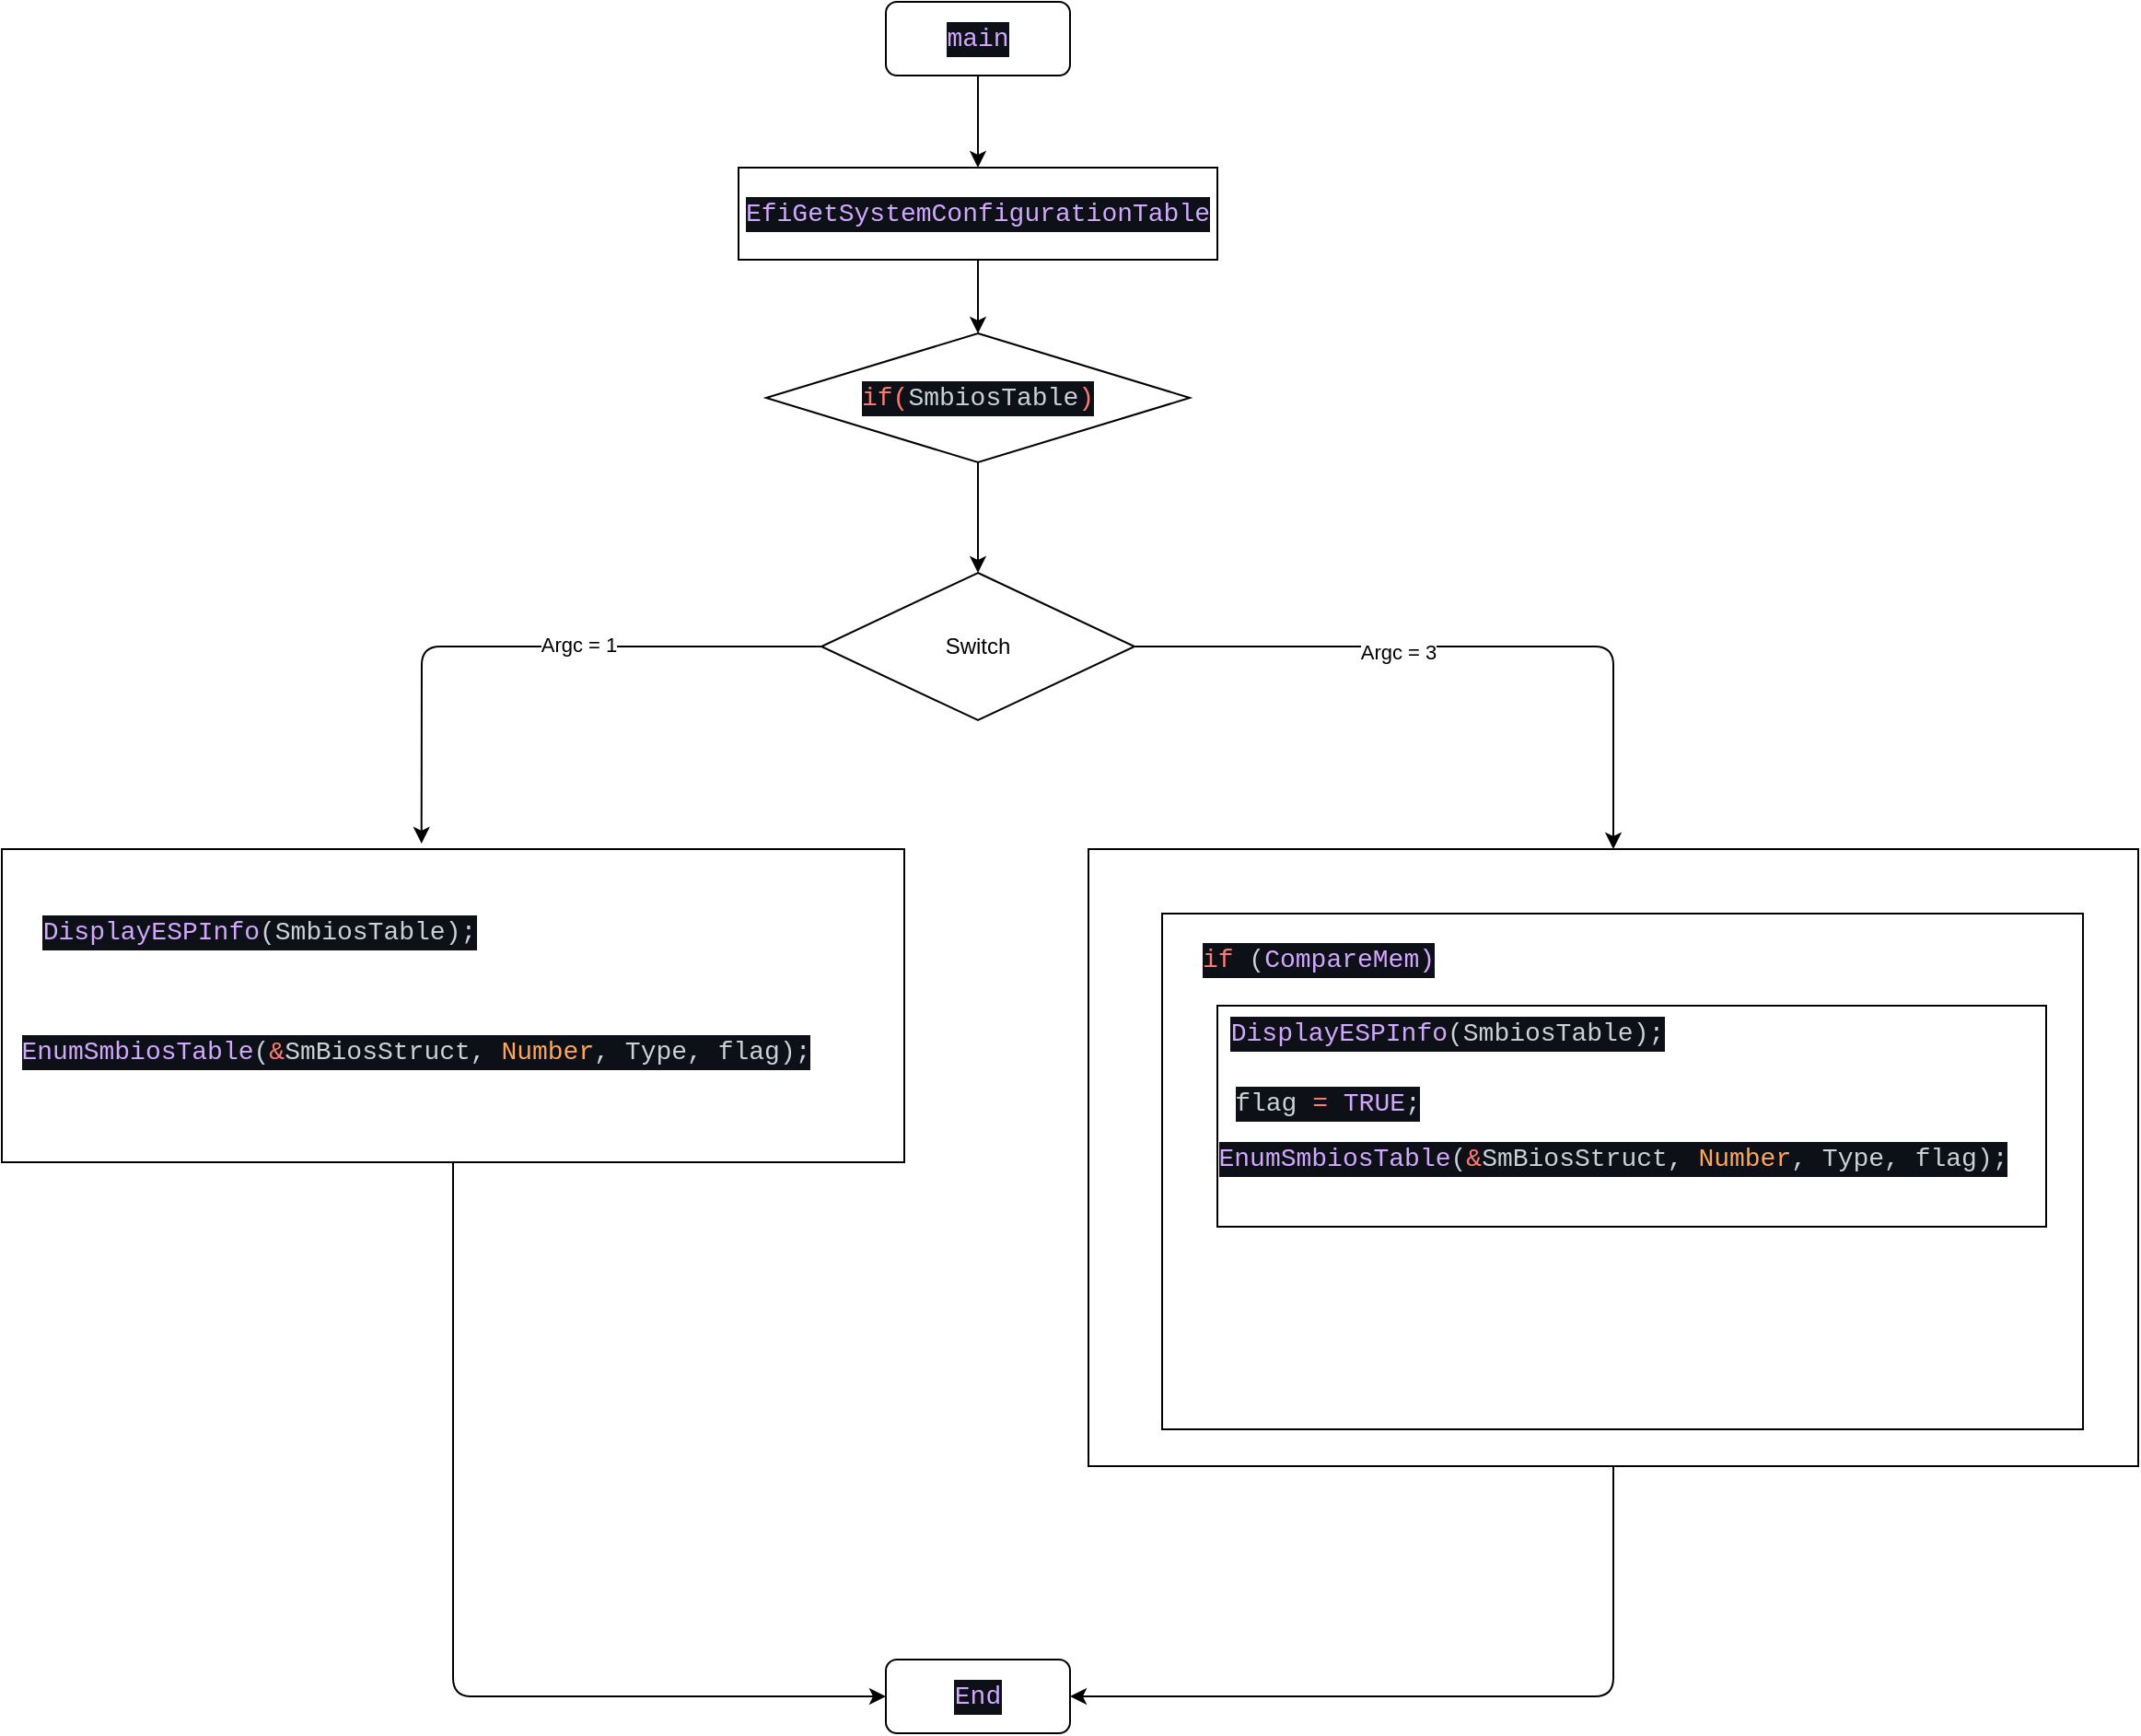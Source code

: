 <mxfile>
    <diagram id="gUL5vXk1my7mjgV0v5sP" name="Page-1">
        <mxGraphModel dx="1418" dy="478" grid="1" gridSize="10" guides="1" tooltips="1" connect="1" arrows="1" fold="1" page="1" pageScale="1" pageWidth="850" pageHeight="1100" math="0" shadow="0">
            <root>
                <mxCell id="0"/>
                <mxCell id="1" parent="0"/>
                <mxCell id="21" style="edgeStyle=none;html=1;exitX=0.5;exitY=1;exitDx=0;exitDy=0;entryX=0.5;entryY=0;entryDx=0;entryDy=0;" edge="1" parent="1" source="2" target="5">
                    <mxGeometry relative="1" as="geometry"/>
                </mxCell>
                <mxCell id="2" value="&lt;div style=&quot;color: rgb(201 , 209 , 217) ; background-color: rgb(13 , 17 , 23) ; font-family: &amp;#34;consolas&amp;#34; , &amp;#34;courier new&amp;#34; , monospace ; font-size: 14px ; line-height: 19px&quot;&gt;&lt;span style=&quot;color: #d2a8ff&quot;&gt;main&lt;/span&gt;&lt;/div&gt;" style="rounded=1;whiteSpace=wrap;html=1;" vertex="1" parent="1">
                    <mxGeometry x="320" y="90" width="100" height="40" as="geometry"/>
                </mxCell>
                <mxCell id="25" style="edgeStyle=none;html=1;exitX=0;exitY=0.5;exitDx=0;exitDy=0;entryX=0.465;entryY=-0.018;entryDx=0;entryDy=0;entryPerimeter=0;" edge="1" parent="1" source="3" target="7">
                    <mxGeometry relative="1" as="geometry">
                        <Array as="points">
                            <mxPoint x="68" y="440"/>
                        </Array>
                    </mxGeometry>
                </mxCell>
                <mxCell id="33" value="Argc = 1" style="edgeLabel;html=1;align=center;verticalAlign=middle;resizable=0;points=[];" vertex="1" connectable="0" parent="25">
                    <mxGeometry x="-0.184" y="-1" relative="1" as="geometry">
                        <mxPoint as="offset"/>
                    </mxGeometry>
                </mxCell>
                <mxCell id="26" style="edgeStyle=none;html=1;exitX=1;exitY=0.5;exitDx=0;exitDy=0;entryX=0.5;entryY=0;entryDx=0;entryDy=0;" edge="1" parent="1" source="3" target="10">
                    <mxGeometry relative="1" as="geometry">
                        <mxPoint x="740" y="540" as="targetPoint"/>
                        <Array as="points">
                            <mxPoint x="715" y="440"/>
                        </Array>
                    </mxGeometry>
                </mxCell>
                <mxCell id="34" value="Argc = 3" style="edgeLabel;html=1;align=center;verticalAlign=middle;resizable=0;points=[];" vertex="1" connectable="0" parent="26">
                    <mxGeometry x="-0.231" y="-3" relative="1" as="geometry">
                        <mxPoint as="offset"/>
                    </mxGeometry>
                </mxCell>
                <mxCell id="3" value="Switch" style="rhombus;whiteSpace=wrap;html=1;" vertex="1" parent="1">
                    <mxGeometry x="285" y="400" width="170" height="80" as="geometry"/>
                </mxCell>
                <mxCell id="22" style="edgeStyle=none;html=1;exitX=0.5;exitY=1;exitDx=0;exitDy=0;entryX=0.5;entryY=0;entryDx=0;entryDy=0;" edge="1" parent="1" source="5" target="6">
                    <mxGeometry relative="1" as="geometry"/>
                </mxCell>
                <mxCell id="5" value="&lt;div style=&quot;color: rgb(201 , 209 , 217) ; background-color: rgb(13 , 17 , 23) ; font-family: &amp;#34;consolas&amp;#34; , &amp;#34;courier new&amp;#34; , monospace ; font-size: 14px ; line-height: 19px&quot;&gt;&lt;span style=&quot;color: #d2a8ff&quot;&gt;EfiGetSystemConfigurationTable&lt;/span&gt;&lt;/div&gt;" style="rounded=0;whiteSpace=wrap;html=1;" vertex="1" parent="1">
                    <mxGeometry x="240" y="180" width="260" height="50" as="geometry"/>
                </mxCell>
                <mxCell id="27" style="edgeStyle=none;html=1;exitX=0.5;exitY=1;exitDx=0;exitDy=0;entryX=0.5;entryY=0;entryDx=0;entryDy=0;" edge="1" parent="1" source="6" target="3">
                    <mxGeometry relative="1" as="geometry"/>
                </mxCell>
                <mxCell id="6" value="&lt;div style=&quot;color: rgb(201 , 209 , 217) ; background-color: rgb(13 , 17 , 23) ; font-family: &amp;#34;consolas&amp;#34; , &amp;#34;courier new&amp;#34; , monospace ; font-size: 14px ; line-height: 19px&quot;&gt;&lt;span style=&quot;color: #ff7b72&quot;&gt;if(&lt;/span&gt;&lt;span style=&quot;font-family: &amp;#34;consolas&amp;#34; , &amp;#34;courier new&amp;#34; , monospace&quot;&gt;SmbiosTable&lt;/span&gt;&lt;span style=&quot;color: rgb(255 , 123 , 114)&quot;&gt;)&lt;/span&gt;&lt;/div&gt;" style="rhombus;whiteSpace=wrap;html=1;" vertex="1" parent="1">
                    <mxGeometry x="255" y="270" width="230" height="70" as="geometry"/>
                </mxCell>
                <mxCell id="32" style="edgeStyle=none;html=1;exitX=0.5;exitY=1;exitDx=0;exitDy=0;entryX=0;entryY=0.5;entryDx=0;entryDy=0;" edge="1" parent="1" source="7" target="30">
                    <mxGeometry relative="1" as="geometry">
                        <Array as="points">
                            <mxPoint x="85" y="1010"/>
                        </Array>
                    </mxGeometry>
                </mxCell>
                <mxCell id="7" value="" style="rounded=0;whiteSpace=wrap;html=1;" vertex="1" parent="1">
                    <mxGeometry x="-160" y="550" width="490" height="170" as="geometry"/>
                </mxCell>
                <mxCell id="8" value="&lt;div style=&quot;color: rgb(201 , 209 , 217) ; background-color: rgb(13 , 17 , 23) ; font-family: &amp;#34;consolas&amp;#34; , &amp;#34;courier new&amp;#34; , monospace ; font-size: 14px ; line-height: 19px&quot;&gt;&lt;span style=&quot;color: #d2a8ff&quot;&gt;DisplayESPInfo&lt;/span&gt;(SmbiosTable);&lt;/div&gt;" style="text;html=1;strokeColor=none;fillColor=none;align=center;verticalAlign=middle;whiteSpace=wrap;rounded=0;" vertex="1" parent="1">
                    <mxGeometry x="-140" y="580" width="240" height="30" as="geometry"/>
                </mxCell>
                <mxCell id="9" value="&lt;div style=&quot;color: rgb(201 , 209 , 217) ; background-color: rgb(13 , 17 , 23) ; font-family: &amp;#34;consolas&amp;#34; , &amp;#34;courier new&amp;#34; , monospace ; font-size: 14px ; line-height: 19px&quot;&gt;&lt;span style=&quot;color: #d2a8ff&quot;&gt;EnumSmbiosTable&lt;/span&gt;(&lt;span style=&quot;color: #ff7b72&quot;&gt;&amp;amp;&lt;/span&gt;SmBiosStruct,&amp;nbsp;&lt;span style=&quot;color: rgb(255 , 166 , 87) ; font-family: &amp;#34;consolas&amp;#34; , &amp;#34;courier new&amp;#34; , monospace&quot;&gt;Number&lt;/span&gt;, Type, flag);&lt;br&gt;&lt;/div&gt;" style="text;html=1;strokeColor=none;fillColor=none;align=center;verticalAlign=middle;whiteSpace=wrap;rounded=0;" vertex="1" parent="1">
                    <mxGeometry x="-160" y="625" width="450" height="70" as="geometry"/>
                </mxCell>
                <mxCell id="31" style="edgeStyle=none;html=1;exitX=0.5;exitY=1;exitDx=0;exitDy=0;entryX=1;entryY=0.5;entryDx=0;entryDy=0;" edge="1" parent="1" source="10" target="30">
                    <mxGeometry relative="1" as="geometry">
                        <Array as="points">
                            <mxPoint x="715" y="1010"/>
                        </Array>
                    </mxGeometry>
                </mxCell>
                <mxCell id="10" value="" style="rounded=0;whiteSpace=wrap;html=1;" vertex="1" parent="1">
                    <mxGeometry x="430" y="550" width="570" height="335" as="geometry"/>
                </mxCell>
                <mxCell id="12" value="" style="rounded=0;whiteSpace=wrap;html=1;" vertex="1" parent="1">
                    <mxGeometry x="470" y="585" width="500" height="280" as="geometry"/>
                </mxCell>
                <mxCell id="14" value="&lt;div style=&quot;color: rgb(201 , 209 , 217) ; background-color: rgb(13 , 17 , 23) ; font-family: &amp;#34;consolas&amp;#34; , &amp;#34;courier new&amp;#34; , monospace ; font-size: 14px ; line-height: 19px&quot;&gt;&lt;span style=&quot;color: #ff7b72&quot;&gt;if&lt;/span&gt; (&lt;span style=&quot;color: #d2a8ff&quot;&gt;CompareMem)&lt;/span&gt;&lt;/div&gt;" style="text;html=1;strokeColor=none;fillColor=none;align=center;verticalAlign=middle;whiteSpace=wrap;rounded=0;" vertex="1" parent="1">
                    <mxGeometry x="470" y="595" width="170" height="30" as="geometry"/>
                </mxCell>
                <mxCell id="17" value="" style="rounded=0;whiteSpace=wrap;html=1;" vertex="1" parent="1">
                    <mxGeometry x="500" y="635" width="450" height="120" as="geometry"/>
                </mxCell>
                <mxCell id="18" value="&lt;div style=&quot;color: rgb(201 , 209 , 217) ; background-color: rgb(13 , 17 , 23) ; font-family: &amp;#34;consolas&amp;#34; , &amp;#34;courier new&amp;#34; , monospace ; font-size: 14px ; line-height: 19px&quot;&gt;&lt;span style=&quot;color: #d2a8ff&quot;&gt;DisplayESPInfo&lt;/span&gt;(SmbiosTable);&lt;/div&gt;" style="text;html=1;strokeColor=none;fillColor=none;align=center;verticalAlign=middle;whiteSpace=wrap;rounded=0;" vertex="1" parent="1">
                    <mxGeometry x="500" y="635" width="250" height="30" as="geometry"/>
                </mxCell>
                <mxCell id="19" value="&lt;div style=&quot;color: rgb(201 , 209 , 217) ; background-color: rgb(13 , 17 , 23) ; font-family: &amp;#34;consolas&amp;#34; , &amp;#34;courier new&amp;#34; , monospace ; font-size: 14px ; line-height: 19px&quot;&gt;&lt;span style=&quot;color: #d2a8ff&quot;&gt;EnumSmbiosTable&lt;/span&gt;(&lt;span style=&quot;color: #ff7b72&quot;&gt;&amp;amp;&lt;/span&gt;SmBiosStruct,&amp;nbsp;&lt;span style=&quot;color: rgb(255 , 166 , 87) ; font-family: &amp;#34;consolas&amp;#34; , &amp;#34;courier new&amp;#34; , monospace&quot;&gt;Number&lt;/span&gt;, Type, flag);&lt;/div&gt;" style="text;html=1;strokeColor=none;fillColor=none;align=center;verticalAlign=middle;whiteSpace=wrap;rounded=0;" vertex="1" parent="1">
                    <mxGeometry x="495" y="702.5" width="440" height="30" as="geometry"/>
                </mxCell>
                <mxCell id="20" value="&lt;div style=&quot;color: rgb(201 , 209 , 217) ; background-color: rgb(13 , 17 , 23) ; font-family: &amp;#34;consolas&amp;#34; , &amp;#34;courier new&amp;#34; , monospace ; font-size: 14px ; line-height: 19px&quot;&gt;flag &lt;span style=&quot;color: #ff7b72&quot;&gt;=&lt;/span&gt; &lt;span style=&quot;color: #d2a8ff&quot;&gt;TRUE&lt;/span&gt;;&lt;/div&gt;" style="text;html=1;strokeColor=none;fillColor=none;align=center;verticalAlign=middle;whiteSpace=wrap;rounded=0;" vertex="1" parent="1">
                    <mxGeometry x="470" y="672.5" width="180" height="30" as="geometry"/>
                </mxCell>
                <mxCell id="30" value="&lt;div style=&quot;color: rgb(201 , 209 , 217) ; background-color: rgb(13 , 17 , 23) ; font-family: &amp;#34;consolas&amp;#34; , &amp;#34;courier new&amp;#34; , monospace ; font-size: 14px ; line-height: 19px&quot;&gt;&lt;span style=&quot;color: #d2a8ff&quot;&gt;End&lt;/span&gt;&lt;/div&gt;" style="rounded=1;whiteSpace=wrap;html=1;" vertex="1" parent="1">
                    <mxGeometry x="320" y="990" width="100" height="40" as="geometry"/>
                </mxCell>
            </root>
        </mxGraphModel>
    </diagram>
</mxfile>